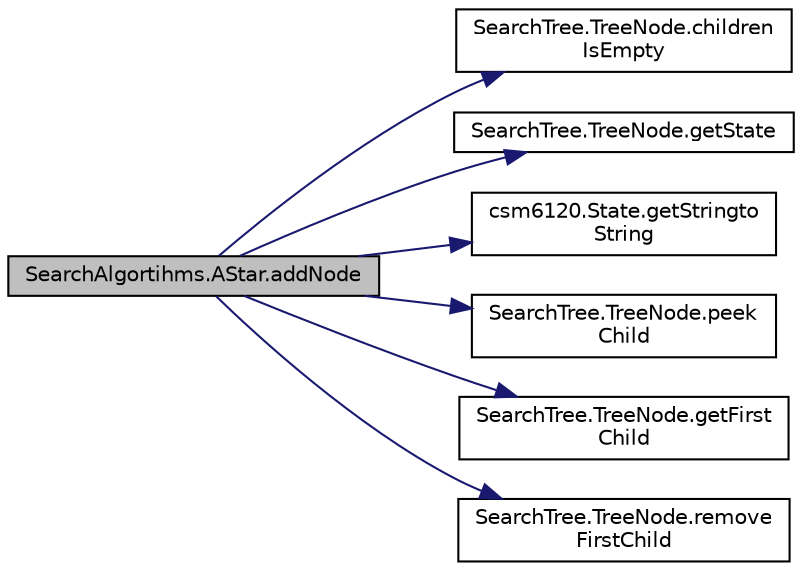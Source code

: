 digraph "SearchAlgortihms.AStar.addNode"
{
  edge [fontname="Helvetica",fontsize="10",labelfontname="Helvetica",labelfontsize="10"];
  node [fontname="Helvetica",fontsize="10",shape=record];
  rankdir="LR";
  Node1 [label="SearchAlgortihms.AStar.addNode",height=0.2,width=0.4,color="black", fillcolor="grey75", style="filled", fontcolor="black"];
  Node1 -> Node2 [color="midnightblue",fontsize="10",style="solid",fontname="Helvetica"];
  Node2 [label="SearchTree.TreeNode.children\lIsEmpty",height=0.2,width=0.4,color="black", fillcolor="white", style="filled",URL="$class_search_tree_1_1_tree_node.html#a6bb5952ae4681cd9dfd9394941c33ca5"];
  Node1 -> Node3 [color="midnightblue",fontsize="10",style="solid",fontname="Helvetica"];
  Node3 [label="SearchTree.TreeNode.getState",height=0.2,width=0.4,color="black", fillcolor="white", style="filled",URL="$class_search_tree_1_1_tree_node.html#a7d27acf186463a6f37ba79ef6113ac2b"];
  Node1 -> Node4 [color="midnightblue",fontsize="10",style="solid",fontname="Helvetica"];
  Node4 [label="csm6120.State.getStringto\lString",height=0.2,width=0.4,color="black", fillcolor="white", style="filled",URL="$classcsm6120_1_1_state.html#ad505b40ba2e105aca3ada7c460cd61d4"];
  Node1 -> Node5 [color="midnightblue",fontsize="10",style="solid",fontname="Helvetica"];
  Node5 [label="SearchTree.TreeNode.peek\lChild",height=0.2,width=0.4,color="black", fillcolor="white", style="filled",URL="$class_search_tree_1_1_tree_node.html#a2caf73bb2c6b407fb761621a59c377e2"];
  Node1 -> Node6 [color="midnightblue",fontsize="10",style="solid",fontname="Helvetica"];
  Node6 [label="SearchTree.TreeNode.getFirst\lChild",height=0.2,width=0.4,color="black", fillcolor="white", style="filled",URL="$class_search_tree_1_1_tree_node.html#a0dbf791b9a6414df552c9d755b8b32e1"];
  Node1 -> Node7 [color="midnightblue",fontsize="10",style="solid",fontname="Helvetica"];
  Node7 [label="SearchTree.TreeNode.remove\lFirstChild",height=0.2,width=0.4,color="black", fillcolor="white", style="filled",URL="$class_search_tree_1_1_tree_node.html#a45ea86f7ce71e5e7dcea4426a60ef50c"];
}
